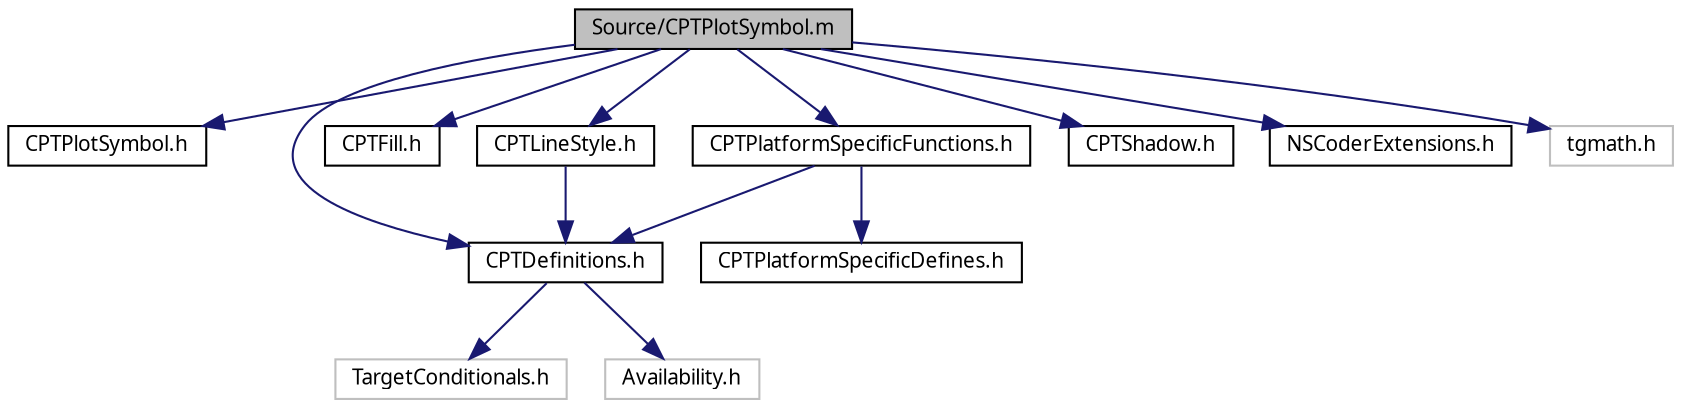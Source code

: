 digraph "Source/CPTPlotSymbol.m"
{
 // LATEX_PDF_SIZE
  bgcolor="transparent";
  edge [fontname="Lucinda Grande",fontsize="10",labelfontname="Lucinda Grande",labelfontsize="10"];
  node [fontname="Lucinda Grande",fontsize="10",shape=record];
  Node1 [label="Source/CPTPlotSymbol.m",height=0.2,width=0.4,color="black", fillcolor="grey75", style="filled", fontcolor="black",tooltip=" "];
  Node1 -> Node2 [color="midnightblue",fontsize="10",style="solid",fontname="Lucinda Grande"];
  Node2 [label="CPTPlotSymbol.h",height=0.2,width=0.4,color="black",URL="$_c_p_t_plot_symbol_8h.html",tooltip=" "];
  Node1 -> Node3 [color="midnightblue",fontsize="10",style="solid",fontname="Lucinda Grande"];
  Node3 [label="CPTDefinitions.h",height=0.2,width=0.4,color="black",URL="$_c_p_t_definitions_8h.html",tooltip=" "];
  Node3 -> Node4 [color="midnightblue",fontsize="10",style="solid",fontname="Lucinda Grande"];
  Node4 [label="TargetConditionals.h",height=0.2,width=0.4,color="grey75",tooltip=" "];
  Node3 -> Node5 [color="midnightblue",fontsize="10",style="solid",fontname="Lucinda Grande"];
  Node5 [label="Availability.h",height=0.2,width=0.4,color="grey75",tooltip=" "];
  Node1 -> Node6 [color="midnightblue",fontsize="10",style="solid",fontname="Lucinda Grande"];
  Node6 [label="CPTFill.h",height=0.2,width=0.4,color="black",URL="$_c_p_t_fill_8h.html",tooltip=" "];
  Node1 -> Node7 [color="midnightblue",fontsize="10",style="solid",fontname="Lucinda Grande"];
  Node7 [label="CPTLineStyle.h",height=0.2,width=0.4,color="black",URL="$_c_p_t_line_style_8h.html",tooltip=" "];
  Node7 -> Node3 [color="midnightblue",fontsize="10",style="solid",fontname="Lucinda Grande"];
  Node1 -> Node8 [color="midnightblue",fontsize="10",style="solid",fontname="Lucinda Grande"];
  Node8 [label="CPTPlatformSpecificFunctions.h",height=0.2,width=0.4,color="black",URL="$_c_p_t_platform_specific_functions_8h.html",tooltip=" "];
  Node8 -> Node9 [color="midnightblue",fontsize="10",style="solid",fontname="Lucinda Grande"];
  Node9 [label="CPTPlatformSpecificDefines.h",height=0.2,width=0.4,color="black",URL="$_c_p_t_platform_specific_defines_8h.html",tooltip=" "];
  Node8 -> Node3 [color="midnightblue",fontsize="10",style="solid",fontname="Lucinda Grande"];
  Node1 -> Node10 [color="midnightblue",fontsize="10",style="solid",fontname="Lucinda Grande"];
  Node10 [label="CPTShadow.h",height=0.2,width=0.4,color="black",URL="$_c_p_t_shadow_8h.html",tooltip=" "];
  Node1 -> Node11 [color="midnightblue",fontsize="10",style="solid",fontname="Lucinda Grande"];
  Node11 [label="NSCoderExtensions.h",height=0.2,width=0.4,color="black",URL="$_n_s_coder_extensions_8h.html",tooltip=" "];
  Node1 -> Node12 [color="midnightblue",fontsize="10",style="solid",fontname="Lucinda Grande"];
  Node12 [label="tgmath.h",height=0.2,width=0.4,color="grey75",tooltip=" "];
}
